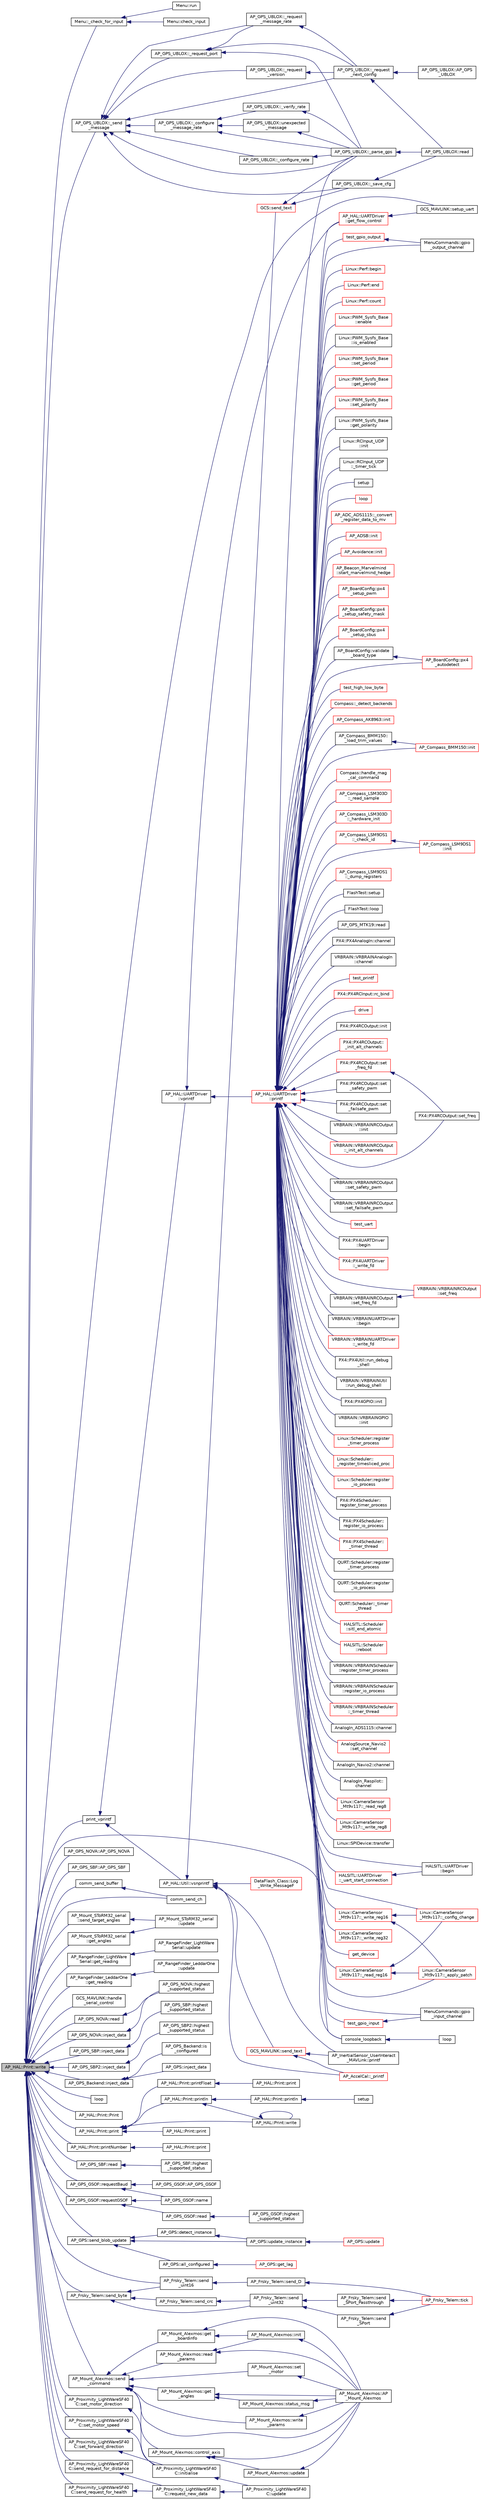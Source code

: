 digraph "AP_HAL::Print::write"
{
 // INTERACTIVE_SVG=YES
  edge [fontname="Helvetica",fontsize="10",labelfontname="Helvetica",labelfontsize="10"];
  node [fontname="Helvetica",fontsize="10",shape=record];
  rankdir="LR";
  Node1 [label="AP_HAL::Print::write",height=0.2,width=0.4,color="black", fillcolor="grey75", style="filled", fontcolor="black"];
  Node1 -> Node2 [dir="back",color="midnightblue",fontsize="10",style="solid",fontname="Helvetica"];
  Node2 [label="Menu::_check_for_input",height=0.2,width=0.4,color="black", fillcolor="white", style="filled",URL="$classMenu.html#a3d751cb74f8f3d7a3e18218bc0c5ca0a"];
  Node2 -> Node3 [dir="back",color="midnightblue",fontsize="10",style="solid",fontname="Helvetica"];
  Node3 [label="Menu::check_input",height=0.2,width=0.4,color="black", fillcolor="white", style="filled",URL="$classMenu.html#a5ee8a65cae6ca12d570d5f665e2c665c"];
  Node2 -> Node4 [dir="back",color="midnightblue",fontsize="10",style="solid",fontname="Helvetica"];
  Node4 [label="Menu::run",height=0.2,width=0.4,color="black", fillcolor="white", style="filled",URL="$classMenu.html#a8424e0886499d6901c1d2406c568709c",tooltip="menu runner "];
  Node1 -> Node5 [dir="back",color="midnightblue",fontsize="10",style="solid",fontname="Helvetica"];
  Node5 [label="AP_GPS_UBLOX::_send\l_message",height=0.2,width=0.4,color="black", fillcolor="white", style="filled",URL="$classAP__GPS__UBLOX.html#a70796ce79531f8601c16cf9a1b6b442b"];
  Node5 -> Node6 [dir="back",color="midnightblue",fontsize="10",style="solid",fontname="Helvetica"];
  Node6 [label="AP_GPS_UBLOX::_configure\l_message_rate",height=0.2,width=0.4,color="black", fillcolor="white", style="filled",URL="$classAP__GPS__UBLOX.html#a8e41510690d6244e39bba36def050204"];
  Node6 -> Node7 [dir="back",color="midnightblue",fontsize="10",style="solid",fontname="Helvetica"];
  Node7 [label="AP_GPS_UBLOX::_parse_gps",height=0.2,width=0.4,color="black", fillcolor="white", style="filled",URL="$classAP__GPS__UBLOX.html#a16ae8ab4b0babfbc2245beb0a438ec33"];
  Node7 -> Node8 [dir="back",color="midnightblue",fontsize="10",style="solid",fontname="Helvetica"];
  Node8 [label="AP_GPS_UBLOX::read",height=0.2,width=0.4,color="black", fillcolor="white", style="filled",URL="$classAP__GPS__UBLOX.html#a09825f5ca37ee9bdb5e0939a4073a84e"];
  Node6 -> Node9 [dir="back",color="midnightblue",fontsize="10",style="solid",fontname="Helvetica"];
  Node9 [label="AP_GPS_UBLOX::_verify_rate",height=0.2,width=0.4,color="black", fillcolor="white", style="filled",URL="$classAP__GPS__UBLOX.html#a061392aae2946bc69bc7ba814ca55efb"];
  Node9 -> Node7 [dir="back",color="midnightblue",fontsize="10",style="solid",fontname="Helvetica"];
  Node6 -> Node10 [dir="back",color="midnightblue",fontsize="10",style="solid",fontname="Helvetica"];
  Node10 [label="AP_GPS_UBLOX::unexpected\l_message",height=0.2,width=0.4,color="black", fillcolor="white", style="filled",URL="$classAP__GPS__UBLOX.html#a3b8dd4fbac9d7136cbd335c0b51d3257"];
  Node10 -> Node7 [dir="back",color="midnightblue",fontsize="10",style="solid",fontname="Helvetica"];
  Node5 -> Node11 [dir="back",color="midnightblue",fontsize="10",style="solid",fontname="Helvetica"];
  Node11 [label="AP_GPS_UBLOX::_configure_rate",height=0.2,width=0.4,color="black", fillcolor="white", style="filled",URL="$classAP__GPS__UBLOX.html#a0fdbefebc115c41409b552b53b583324"];
  Node11 -> Node7 [dir="back",color="midnightblue",fontsize="10",style="solid",fontname="Helvetica"];
  Node5 -> Node7 [dir="back",color="midnightblue",fontsize="10",style="solid",fontname="Helvetica"];
  Node5 -> Node12 [dir="back",color="midnightblue",fontsize="10",style="solid",fontname="Helvetica"];
  Node12 [label="AP_GPS_UBLOX::_request\l_message_rate",height=0.2,width=0.4,color="black", fillcolor="white", style="filled",URL="$classAP__GPS__UBLOX.html#a225cfc86bda85491de00a09c034e77e5"];
  Node12 -> Node13 [dir="back",color="midnightblue",fontsize="10",style="solid",fontname="Helvetica"];
  Node13 [label="AP_GPS_UBLOX::_request\l_next_config",height=0.2,width=0.4,color="black", fillcolor="white", style="filled",URL="$classAP__GPS__UBLOX.html#af664a91503c354001a990f310dfbc634"];
  Node13 -> Node14 [dir="back",color="midnightblue",fontsize="10",style="solid",fontname="Helvetica"];
  Node14 [label="AP_GPS_UBLOX::AP_GPS\l_UBLOX",height=0.2,width=0.4,color="black", fillcolor="white", style="filled",URL="$classAP__GPS__UBLOX.html#a0544590f35bd965c5ac93f8d98a340df"];
  Node13 -> Node8 [dir="back",color="midnightblue",fontsize="10",style="solid",fontname="Helvetica"];
  Node5 -> Node13 [dir="back",color="midnightblue",fontsize="10",style="solid",fontname="Helvetica"];
  Node5 -> Node15 [dir="back",color="midnightblue",fontsize="10",style="solid",fontname="Helvetica"];
  Node15 [label="AP_GPS_UBLOX::_request_port",height=0.2,width=0.4,color="black", fillcolor="white", style="filled",URL="$classAP__GPS__UBLOX.html#acb03687d74891749c3f63246ae324cf5"];
  Node15 -> Node7 [dir="back",color="midnightblue",fontsize="10",style="solid",fontname="Helvetica"];
  Node15 -> Node12 [dir="back",color="midnightblue",fontsize="10",style="solid",fontname="Helvetica"];
  Node15 -> Node13 [dir="back",color="midnightblue",fontsize="10",style="solid",fontname="Helvetica"];
  Node5 -> Node16 [dir="back",color="midnightblue",fontsize="10",style="solid",fontname="Helvetica"];
  Node16 [label="AP_GPS_UBLOX::_request\l_version",height=0.2,width=0.4,color="black", fillcolor="white", style="filled",URL="$classAP__GPS__UBLOX.html#ae1da492ab0f9b2b2871799848f2120f8"];
  Node16 -> Node13 [dir="back",color="midnightblue",fontsize="10",style="solid",fontname="Helvetica"];
  Node5 -> Node17 [dir="back",color="midnightblue",fontsize="10",style="solid",fontname="Helvetica"];
  Node17 [label="AP_GPS_UBLOX::_save_cfg",height=0.2,width=0.4,color="black", fillcolor="white", style="filled",URL="$classAP__GPS__UBLOX.html#a735f714c51ff36ab8e5fa4cf266627ab"];
  Node17 -> Node8 [dir="back",color="midnightblue",fontsize="10",style="solid",fontname="Helvetica"];
  Node1 -> Node18 [dir="back",color="midnightblue",fontsize="10",style="solid",fontname="Helvetica"];
  Node18 [label="AP_GPS_NOVA::AP_GPS_NOVA",height=0.2,width=0.4,color="black", fillcolor="white", style="filled",URL="$classAP__GPS__NOVA.html#af2bc962d50b76d392926824fb7705640"];
  Node1 -> Node19 [dir="back",color="midnightblue",fontsize="10",style="solid",fontname="Helvetica"];
  Node19 [label="AP_GPS_SBF::AP_GPS_SBF",height=0.2,width=0.4,color="black", fillcolor="white", style="filled",URL="$classAP__GPS__SBF.html#a817e9a4d8b6786329d950d9951425975"];
  Node1 -> Node20 [dir="back",color="midnightblue",fontsize="10",style="solid",fontname="Helvetica"];
  Node20 [label="comm_send_buffer",height=0.2,width=0.4,color="black", fillcolor="white", style="filled",URL="$GCS__MAVLink_8h.html#a0d47977e011c7c40f906819990b1584d"];
  Node20 -> Node21 [dir="back",color="midnightblue",fontsize="10",style="solid",fontname="Helvetica"];
  Node21 [label="comm_send_ch",height=0.2,width=0.4,color="black", fillcolor="white", style="filled",URL="$GCS__MAVLink_8h.html#ab753873a1ee10adedd0ce246311468f8"];
  Node1 -> Node21 [dir="back",color="midnightblue",fontsize="10",style="solid",fontname="Helvetica"];
  Node1 -> Node22 [dir="back",color="midnightblue",fontsize="10",style="solid",fontname="Helvetica"];
  Node22 [label="console_loopback",height=0.2,width=0.4,color="black", fillcolor="white", style="filled",URL="$Console_8cpp.html#af448a11a75341cbf41bde0f0e10d459a"];
  Node22 -> Node23 [dir="back",color="midnightblue",fontsize="10",style="solid",fontname="Helvetica"];
  Node23 [label="loop",height=0.2,width=0.4,color="black", fillcolor="white", style="filled",URL="$Console_8cpp.html#a0b33edabd7f1c4e4a0bf32c67269be2f"];
  Node1 -> Node24 [dir="back",color="midnightblue",fontsize="10",style="solid",fontname="Helvetica"];
  Node24 [label="AP_Mount_SToRM32_serial\l::get_angles",height=0.2,width=0.4,color="black", fillcolor="white", style="filled",URL="$classAP__Mount__SToRM32__serial.html#a005eeca12d24e45d5448adee09a1049d"];
  Node24 -> Node25 [dir="back",color="midnightblue",fontsize="10",style="solid",fontname="Helvetica"];
  Node25 [label="AP_Mount_SToRM32_serial\l::update",height=0.2,width=0.4,color="black", fillcolor="white", style="filled",URL="$classAP__Mount__SToRM32__serial.html#a0e8996b1bfa413cf9fbaef55e5bb0fb4"];
  Node1 -> Node26 [dir="back",color="midnightblue",fontsize="10",style="solid",fontname="Helvetica"];
  Node26 [label="AP_RangeFinder_LightWare\lSerial::get_reading",height=0.2,width=0.4,color="black", fillcolor="white", style="filled",URL="$classAP__RangeFinder__LightWareSerial.html#aaa10e6030ba1bbd8b8ab349a3d78eb1b"];
  Node26 -> Node27 [dir="back",color="midnightblue",fontsize="10",style="solid",fontname="Helvetica"];
  Node27 [label="AP_RangeFinder_LightWare\lSerial::update",height=0.2,width=0.4,color="black", fillcolor="white", style="filled",URL="$classAP__RangeFinder__LightWareSerial.html#af41994f15178d579a75658acb1de5dca"];
  Node1 -> Node28 [dir="back",color="midnightblue",fontsize="10",style="solid",fontname="Helvetica"];
  Node28 [label="AP_RangeFinder_LeddarOne\l::get_reading",height=0.2,width=0.4,color="black", fillcolor="white", style="filled",URL="$classAP__RangeFinder__LeddarOne.html#a22877f3c009baa2f91387c318fea23c5"];
  Node28 -> Node29 [dir="back",color="midnightblue",fontsize="10",style="solid",fontname="Helvetica"];
  Node29 [label="AP_RangeFinder_LeddarOne\l::update",height=0.2,width=0.4,color="black", fillcolor="white", style="filled",URL="$classAP__RangeFinder__LeddarOne.html#aecd5d8b1de8071b550265a52fa202be4"];
  Node1 -> Node30 [dir="back",color="midnightblue",fontsize="10",style="solid",fontname="Helvetica"];
  Node30 [label="GCS_MAVLINK::handle\l_serial_control",height=0.2,width=0.4,color="black", fillcolor="white", style="filled",URL="$structGCS__MAVLINK.html#adecc982b9dd27229f29b0756733ed137"];
  Node1 -> Node31 [dir="back",color="midnightblue",fontsize="10",style="solid",fontname="Helvetica"];
  Node31 [label="AP_GPS_NOVA::inject_data",height=0.2,width=0.4,color="black", fillcolor="white", style="filled",URL="$classAP__GPS__NOVA.html#aea03e204bf082a134e14a83b982b8f28"];
  Node31 -> Node32 [dir="back",color="midnightblue",fontsize="10",style="solid",fontname="Helvetica"];
  Node32 [label="AP_GPS_NOVA::highest\l_supported_status",height=0.2,width=0.4,color="black", fillcolor="white", style="filled",URL="$classAP__GPS__NOVA.html#ab68ed4a21ed02075c52f500f702bf7e6"];
  Node1 -> Node33 [dir="back",color="midnightblue",fontsize="10",style="solid",fontname="Helvetica"];
  Node33 [label="AP_GPS_SBP::inject_data",height=0.2,width=0.4,color="black", fillcolor="white", style="filled",URL="$classAP__GPS__SBP.html#a6658172928d44e372b33b6f66af042b1"];
  Node33 -> Node34 [dir="back",color="midnightblue",fontsize="10",style="solid",fontname="Helvetica"];
  Node34 [label="AP_GPS_SBP::highest\l_supported_status",height=0.2,width=0.4,color="black", fillcolor="white", style="filled",URL="$classAP__GPS__SBP.html#ad2aa36fb56f231229ca47df94c7c926f"];
  Node1 -> Node35 [dir="back",color="midnightblue",fontsize="10",style="solid",fontname="Helvetica"];
  Node35 [label="AP_GPS_SBP2::inject_data",height=0.2,width=0.4,color="black", fillcolor="white", style="filled",URL="$classAP__GPS__SBP2.html#a0aaeed6ec2a8c82124d72e2056de5808"];
  Node35 -> Node36 [dir="back",color="midnightblue",fontsize="10",style="solid",fontname="Helvetica"];
  Node36 [label="AP_GPS_SBP2::highest\l_supported_status",height=0.2,width=0.4,color="black", fillcolor="white", style="filled",URL="$classAP__GPS__SBP2.html#a471fd2a813238296dcbb8a5e3d031514"];
  Node1 -> Node37 [dir="back",color="midnightblue",fontsize="10",style="solid",fontname="Helvetica"];
  Node37 [label="AP_GPS_Backend::inject_data",height=0.2,width=0.4,color="black", fillcolor="white", style="filled",URL="$classAP__GPS__Backend.html#a1d0f842ede7aff19b688f948d8d9231b"];
  Node37 -> Node38 [dir="back",color="midnightblue",fontsize="10",style="solid",fontname="Helvetica"];
  Node38 [label="AP_GPS::inject_data",height=0.2,width=0.4,color="black", fillcolor="white", style="filled",URL="$classAP__GPS.html#ae827da9251839fd6c1ccdebdd7a1199e"];
  Node37 -> Node39 [dir="back",color="midnightblue",fontsize="10",style="solid",fontname="Helvetica"];
  Node39 [label="AP_GPS_Backend::is\l_configured",height=0.2,width=0.4,color="black", fillcolor="white", style="filled",URL="$classAP__GPS__Backend.html#a8874d0aa6efc83a666186b4ce91d09e3"];
  Node1 -> Node40 [dir="back",color="midnightblue",fontsize="10",style="solid",fontname="Helvetica"];
  Node40 [label="loop",height=0.2,width=0.4,color="black", fillcolor="white", style="filled",URL="$GPS__UBLOX__passthrough_8cpp.html#afe461d27b9c48d5921c00d521181f12f"];
  Node1 -> Node41 [dir="back",color="midnightblue",fontsize="10",style="solid",fontname="Helvetica"];
  Node41 [label="AP_HAL::Print::Print",height=0.2,width=0.4,color="black", fillcolor="white", style="filled",URL="$classAP__HAL_1_1Print.html#a82411caa07fb89fd1e9072bc2e6159ff"];
  Node1 -> Node42 [dir="back",color="midnightblue",fontsize="10",style="solid",fontname="Helvetica"];
  Node42 [label="AP_HAL::Print::print",height=0.2,width=0.4,color="black", fillcolor="white", style="filled",URL="$classAP__HAL_1_1Print.html#acfe80773011eb17dfb52c2fba517a093"];
  Node42 -> Node43 [dir="back",color="midnightblue",fontsize="10",style="solid",fontname="Helvetica"];
  Node43 [label="AP_HAL::Print::print",height=0.2,width=0.4,color="black", fillcolor="white", style="filled",URL="$classAP__HAL_1_1Print.html#a5f9a46d0cc4d692bb0519641d632221a"];
  Node42 -> Node44 [dir="back",color="midnightblue",fontsize="10",style="solid",fontname="Helvetica"];
  Node44 [label="AP_HAL::Print::printFloat",height=0.2,width=0.4,color="black", fillcolor="white", style="filled",URL="$classAP__HAL_1_1Print.html#af547d3e98cf84fc6c877a977d39f297a"];
  Node44 -> Node45 [dir="back",color="midnightblue",fontsize="10",style="solid",fontname="Helvetica"];
  Node45 [label="AP_HAL::Print::print",height=0.2,width=0.4,color="black", fillcolor="white", style="filled",URL="$classAP__HAL_1_1Print.html#a0b8af81c6416ef2ace3aa9c67f1df3ee"];
  Node42 -> Node46 [dir="back",color="midnightblue",fontsize="10",style="solid",fontname="Helvetica"];
  Node46 [label="AP_HAL::Print::println",height=0.2,width=0.4,color="black", fillcolor="white", style="filled",URL="$classAP__HAL_1_1Print.html#a169b128f9e22f0c15883768f580541a2"];
  Node46 -> Node47 [dir="back",color="midnightblue",fontsize="10",style="solid",fontname="Helvetica"];
  Node47 [label="AP_HAL::Print::println",height=0.2,width=0.4,color="black", fillcolor="white", style="filled",URL="$classAP__HAL_1_1Print.html#ad337ce3f7977411b7d34d47a51e5737e"];
  Node47 -> Node48 [dir="back",color="midnightblue",fontsize="10",style="solid",fontname="Helvetica"];
  Node48 [label="setup",height=0.2,width=0.4,color="black", fillcolor="white", style="filled",URL="$BusTest_8cpp.html#a7dfd9b79bc5a37d7df40207afbc5431f"];
  Node46 -> Node49 [dir="back",color="midnightblue",fontsize="10",style="solid",fontname="Helvetica"];
  Node49 [label="AP_HAL::Print::write",height=0.2,width=0.4,color="black", fillcolor="white", style="filled",URL="$classAP__HAL_1_1Print.html#ad4ba224bc51337bccf56fe2af38a56cf"];
  Node49 -> Node49 [dir="back",color="midnightblue",fontsize="10",style="solid",fontname="Helvetica"];
  Node42 -> Node49 [dir="back",color="midnightblue",fontsize="10",style="solid",fontname="Helvetica"];
  Node1 -> Node50 [dir="back",color="midnightblue",fontsize="10",style="solid",fontname="Helvetica"];
  Node50 [label="print_vprintf",height=0.2,width=0.4,color="black", fillcolor="white", style="filled",URL="$print__vprintf_8h.html#a1534eaeab54696df96975b56d9f49212"];
  Node50 -> Node51 [dir="back",color="midnightblue",fontsize="10",style="solid",fontname="Helvetica"];
  Node51 [label="AP_HAL::UARTDriver\l::vprintf",height=0.2,width=0.4,color="black", fillcolor="white", style="filled",URL="$classAP__HAL_1_1UARTDriver.html#aa8abfb6d6641299472c29ac1edde559f"];
  Node51 -> Node52 [dir="back",color="midnightblue",fontsize="10",style="solid",fontname="Helvetica"];
  Node52 [label="AP_HAL::UARTDriver\l::printf",height=0.2,width=0.4,color="red", fillcolor="white", style="filled",URL="$classAP__HAL_1_1UARTDriver.html#a6ceedc792594e59fc7d80b39a435f027"];
  Node52 -> Node53 [dir="back",color="midnightblue",fontsize="10",style="solid",fontname="Helvetica"];
  Node53 [label="setup",height=0.2,width=0.4,color="black", fillcolor="white", style="filled",URL="$AC__PID__test_8cpp.html#a4fc01d736fe50cf5b977f755b675f11d"];
  Node52 -> Node54 [dir="back",color="midnightblue",fontsize="10",style="solid",fontname="Helvetica"];
  Node54 [label="loop",height=0.2,width=0.4,color="red", fillcolor="white", style="filled",URL="$AC__PID__test_8cpp.html#afe461d27b9c48d5921c00d521181f12f"];
  Node52 -> Node55 [dir="back",color="midnightblue",fontsize="10",style="solid",fontname="Helvetica"];
  Node55 [label="AP_ADC_ADS1115::_convert\l_register_data_to_mv",height=0.2,width=0.4,color="red", fillcolor="white", style="filled",URL="$classAP__ADC__ADS1115.html#a757685a53a3a10f06dc024dec147306a"];
  Node52 -> Node56 [dir="back",color="midnightblue",fontsize="10",style="solid",fontname="Helvetica"];
  Node56 [label="AP_ADSB::init",height=0.2,width=0.4,color="red", fillcolor="white", style="filled",URL="$classAP__ADSB.html#afcd0982d6c1f245d47e5ffeee6ecb6fb"];
  Node52 -> Node57 [dir="back",color="midnightblue",fontsize="10",style="solid",fontname="Helvetica"];
  Node57 [label="AP_Avoidance::init",height=0.2,width=0.4,color="red", fillcolor="white", style="filled",URL="$classAP__Avoidance.html#a1c7a0fec292be40fe3fede26a86380f8"];
  Node52 -> Node58 [dir="back",color="midnightblue",fontsize="10",style="solid",fontname="Helvetica"];
  Node58 [label="AP_Beacon_Marvelmind\l::start_marvelmind_hedge",height=0.2,width=0.4,color="red", fillcolor="white", style="filled",URL="$classAP__Beacon__Marvelmind.html#ae4a85e2bf1a54d47e933fe5324818c55"];
  Node52 -> Node59 [dir="back",color="midnightblue",fontsize="10",style="solid",fontname="Helvetica"];
  Node59 [label="AP_BoardConfig::px4\l_setup_pwm",height=0.2,width=0.4,color="red", fillcolor="white", style="filled",URL="$classAP__BoardConfig.html#a4f5368bdfce64997e606baf4503f08bc"];
  Node52 -> Node60 [dir="back",color="midnightblue",fontsize="10",style="solid",fontname="Helvetica"];
  Node60 [label="AP_BoardConfig::px4\l_setup_safety_mask",height=0.2,width=0.4,color="red", fillcolor="white", style="filled",URL="$classAP__BoardConfig.html#aa60d5edf51bf665dc73df0e77484e638"];
  Node52 -> Node61 [dir="back",color="midnightblue",fontsize="10",style="solid",fontname="Helvetica"];
  Node61 [label="AP_BoardConfig::px4\l_setup_sbus",height=0.2,width=0.4,color="red", fillcolor="white", style="filled",URL="$classAP__BoardConfig.html#aa07dcdc737c7b35b7728a287abbd8e7b"];
  Node52 -> Node62 [dir="back",color="midnightblue",fontsize="10",style="solid",fontname="Helvetica"];
  Node62 [label="AP_BoardConfig::validate\l_board_type",height=0.2,width=0.4,color="black", fillcolor="white", style="filled",URL="$classAP__BoardConfig.html#a4627edfc76be9285ca507f8a58c60b72"];
  Node62 -> Node63 [dir="back",color="midnightblue",fontsize="10",style="solid",fontname="Helvetica"];
  Node63 [label="AP_BoardConfig::px4\l_autodetect",height=0.2,width=0.4,color="red", fillcolor="white", style="filled",URL="$classAP__BoardConfig.html#a7c4ef7fb1a262ecf7ae398c064a8bd2b"];
  Node52 -> Node63 [dir="back",color="midnightblue",fontsize="10",style="solid",fontname="Helvetica"];
  Node52 -> Node64 [dir="back",color="midnightblue",fontsize="10",style="solid",fontname="Helvetica"];
  Node64 [label="test_high_low_byte",height=0.2,width=0.4,color="red", fillcolor="white", style="filled",URL="$examples_2AP__Common_2AP__Common_8cpp.html#ae18cf4b38593cd1912d6eefb508f51d5"];
  Node52 -> Node65 [dir="back",color="midnightblue",fontsize="10",style="solid",fontname="Helvetica"];
  Node65 [label="Compass::_detect_backends",height=0.2,width=0.4,color="red", fillcolor="white", style="filled",URL="$classCompass.html#a1c48170d8c8966b22fb150b1634443ec"];
  Node52 -> Node66 [dir="back",color="midnightblue",fontsize="10",style="solid",fontname="Helvetica"];
  Node66 [label="AP_Compass_AK8963::init",height=0.2,width=0.4,color="red", fillcolor="white", style="filled",URL="$classAP__Compass__AK8963.html#a3c4eeb6c32512c231c858d246d5fc560"];
  Node52 -> Node67 [dir="back",color="midnightblue",fontsize="10",style="solid",fontname="Helvetica"];
  Node67 [label="AP_Compass_BMM150::\l_load_trim_values",height=0.2,width=0.4,color="black", fillcolor="white", style="filled",URL="$classAP__Compass__BMM150.html#a4bb79c52946190d7e4c00e3f45106395"];
  Node67 -> Node68 [dir="back",color="midnightblue",fontsize="10",style="solid",fontname="Helvetica"];
  Node68 [label="AP_Compass_BMM150::init",height=0.2,width=0.4,color="red", fillcolor="white", style="filled",URL="$classAP__Compass__BMM150.html#abbf9a3c627c7226835bc4ec7a346f221"];
  Node52 -> Node68 [dir="back",color="midnightblue",fontsize="10",style="solid",fontname="Helvetica"];
  Node52 -> Node69 [dir="back",color="midnightblue",fontsize="10",style="solid",fontname="Helvetica"];
  Node69 [label="Compass::handle_mag\l_cal_command",height=0.2,width=0.4,color="red", fillcolor="white", style="filled",URL="$classCompass.html#ab4993a08b27d38ebb96276dc40c5f5fb"];
  Node52 -> Node70 [dir="back",color="midnightblue",fontsize="10",style="solid",fontname="Helvetica"];
  Node70 [label="AP_Compass_LSM303D\l::_read_sample",height=0.2,width=0.4,color="red", fillcolor="white", style="filled",URL="$classAP__Compass__LSM303D.html#a1720c26ac33ca84858451927adb75350"];
  Node52 -> Node71 [dir="back",color="midnightblue",fontsize="10",style="solid",fontname="Helvetica"];
  Node71 [label="AP_Compass_LSM303D\l::_hardware_init",height=0.2,width=0.4,color="red", fillcolor="white", style="filled",URL="$classAP__Compass__LSM303D.html#ae6ae752e293784469ac821115832be7a"];
  Node52 -> Node72 [dir="back",color="midnightblue",fontsize="10",style="solid",fontname="Helvetica"];
  Node72 [label="AP_Compass_LSM9DS1\l::init",height=0.2,width=0.4,color="red", fillcolor="white", style="filled",URL="$classAP__Compass__LSM9DS1.html#a01945f7b84f830cc1f750eea31073978"];
  Node52 -> Node73 [dir="back",color="midnightblue",fontsize="10",style="solid",fontname="Helvetica"];
  Node73 [label="AP_Compass_LSM9DS1\l::_dump_registers",height=0.2,width=0.4,color="red", fillcolor="white", style="filled",URL="$classAP__Compass__LSM9DS1.html#a5edf1c69a0d57605162e123cb1eac0db"];
  Node52 -> Node74 [dir="back",color="midnightblue",fontsize="10",style="solid",fontname="Helvetica"];
  Node74 [label="AP_Compass_LSM9DS1\l::_check_id",height=0.2,width=0.4,color="red", fillcolor="white", style="filled",URL="$classAP__Compass__LSM9DS1.html#a05c5430f40819e5f01b2d7fe94c4509f"];
  Node74 -> Node72 [dir="back",color="midnightblue",fontsize="10",style="solid",fontname="Helvetica"];
  Node52 -> Node75 [dir="back",color="midnightblue",fontsize="10",style="solid",fontname="Helvetica"];
  Node75 [label="FlashTest::setup",height=0.2,width=0.4,color="black", fillcolor="white", style="filled",URL="$classFlashTest.html#a6c57c81a070382bd61c6ecd10ce5f1ee"];
  Node52 -> Node76 [dir="back",color="midnightblue",fontsize="10",style="solid",fontname="Helvetica"];
  Node76 [label="FlashTest::loop",height=0.2,width=0.4,color="black", fillcolor="white", style="filled",URL="$classFlashTest.html#ac98710c16a6fa31979f4ae482cb3424b"];
  Node52 -> Node77 [dir="back",color="midnightblue",fontsize="10",style="solid",fontname="Helvetica"];
  Node77 [label="AP_GPS_MTK19::read",height=0.2,width=0.4,color="black", fillcolor="white", style="filled",URL="$classAP__GPS__MTK19.html#a92f18f6ce5cbb0b091bbb4bbb6275350"];
  Node52 -> Node7 [dir="back",color="midnightblue",fontsize="10",style="solid",fontname="Helvetica"];
  Node52 -> Node78 [dir="back",color="midnightblue",fontsize="10",style="solid",fontname="Helvetica"];
  Node78 [label="PX4::PX4AnalogIn::channel",height=0.2,width=0.4,color="black", fillcolor="white", style="filled",URL="$classPX4_1_1PX4AnalogIn.html#a87a9e771b13a82110eed8324ff5a943b"];
  Node52 -> Node79 [dir="back",color="midnightblue",fontsize="10",style="solid",fontname="Helvetica"];
  Node79 [label="VRBRAIN::VRBRAINAnalogIn\l::channel",height=0.2,width=0.4,color="black", fillcolor="white", style="filled",URL="$classVRBRAIN_1_1VRBRAINAnalogIn.html#a1e0366bff05cbc5c1e4abae5b9d849c0"];
  Node52 -> Node80 [dir="back",color="midnightblue",fontsize="10",style="solid",fontname="Helvetica"];
  Node80 [label="test_printf",height=0.2,width=0.4,color="red", fillcolor="white", style="filled",URL="$Printf_8cpp.html#a9960aa1a2c609afd87baf4ba2eab0fc8"];
  Node52 -> Node81 [dir="back",color="midnightblue",fontsize="10",style="solid",fontname="Helvetica"];
  Node81 [label="PX4::PX4RCInput::rc_bind",height=0.2,width=0.4,color="red", fillcolor="white", style="filled",URL="$classPX4_1_1PX4RCInput.html#a09ac3b273cb8dd5700562a63ec0db2d5"];
  Node52 -> Node82 [dir="back",color="midnightblue",fontsize="10",style="solid",fontname="Helvetica"];
  Node82 [label="drive",height=0.2,width=0.4,color="red", fillcolor="white", style="filled",URL="$examples_2RCOutput2_2RCOutput_8cpp.html#a8e79a9cf7365493ca210e2da151a8839"];
  Node52 -> Node83 [dir="back",color="midnightblue",fontsize="10",style="solid",fontname="Helvetica"];
  Node83 [label="PX4::PX4RCOutput::init",height=0.2,width=0.4,color="black", fillcolor="white", style="filled",URL="$classPX4_1_1PX4RCOutput.html#a10846c8c822bf27ecd78dea380646790"];
  Node52 -> Node84 [dir="back",color="midnightblue",fontsize="10",style="solid",fontname="Helvetica"];
  Node84 [label="PX4::PX4RCOutput::\l_init_alt_channels",height=0.2,width=0.4,color="red", fillcolor="white", style="filled",URL="$classPX4_1_1PX4RCOutput.html#a4a373238aa6bc295058b89add86866e8"];
  Node52 -> Node85 [dir="back",color="midnightblue",fontsize="10",style="solid",fontname="Helvetica"];
  Node85 [label="PX4::PX4RCOutput::set\l_freq_fd",height=0.2,width=0.4,color="red", fillcolor="white", style="filled",URL="$classPX4_1_1PX4RCOutput.html#a1f3b5943093746214d699be6803eb1a5"];
  Node85 -> Node86 [dir="back",color="midnightblue",fontsize="10",style="solid",fontname="Helvetica"];
  Node86 [label="PX4::PX4RCOutput::set_freq",height=0.2,width=0.4,color="black", fillcolor="white", style="filled",URL="$classPX4_1_1PX4RCOutput.html#aaf88197a25139497e6de6396f10088b7"];
  Node52 -> Node86 [dir="back",color="midnightblue",fontsize="10",style="solid",fontname="Helvetica"];
  Node52 -> Node87 [dir="back",color="midnightblue",fontsize="10",style="solid",fontname="Helvetica"];
  Node87 [label="PX4::PX4RCOutput::set\l_safety_pwm",height=0.2,width=0.4,color="black", fillcolor="white", style="filled",URL="$classPX4_1_1PX4RCOutput.html#a75b95a97c35de3882f2bb5063b2fdaa7"];
  Node52 -> Node88 [dir="back",color="midnightblue",fontsize="10",style="solid",fontname="Helvetica"];
  Node88 [label="PX4::PX4RCOutput::set\l_failsafe_pwm",height=0.2,width=0.4,color="black", fillcolor="white", style="filled",URL="$classPX4_1_1PX4RCOutput.html#a9c94aa0a0f96fb040933a2fb679763ca"];
  Node52 -> Node89 [dir="back",color="midnightblue",fontsize="10",style="solid",fontname="Helvetica"];
  Node89 [label="VRBRAIN::VRBRAINRCOutput\l::init",height=0.2,width=0.4,color="black", fillcolor="white", style="filled",URL="$classVRBRAIN_1_1VRBRAINRCOutput.html#a9a32a614b9da2bddfe46299d856fe962"];
  Node52 -> Node90 [dir="back",color="midnightblue",fontsize="10",style="solid",fontname="Helvetica"];
  Node90 [label="VRBRAIN::VRBRAINRCOutput\l::_init_alt_channels",height=0.2,width=0.4,color="red", fillcolor="white", style="filled",URL="$classVRBRAIN_1_1VRBRAINRCOutput.html#a39c6a63aae18ae0fd3674114cd3e337a"];
  Node52 -> Node91 [dir="back",color="midnightblue",fontsize="10",style="solid",fontname="Helvetica"];
  Node91 [label="VRBRAIN::VRBRAINRCOutput\l::set_freq_fd",height=0.2,width=0.4,color="black", fillcolor="white", style="filled",URL="$classVRBRAIN_1_1VRBRAINRCOutput.html#a2b948dd58c6a2fffd26b4920f94e7b59"];
  Node91 -> Node92 [dir="back",color="midnightblue",fontsize="10",style="solid",fontname="Helvetica"];
  Node92 [label="VRBRAIN::VRBRAINRCOutput\l::set_freq",height=0.2,width=0.4,color="red", fillcolor="white", style="filled",URL="$classVRBRAIN_1_1VRBRAINRCOutput.html#a4e4ee891da10334996728d859d8caff4"];
  Node52 -> Node92 [dir="back",color="midnightblue",fontsize="10",style="solid",fontname="Helvetica"];
  Node52 -> Node93 [dir="back",color="midnightblue",fontsize="10",style="solid",fontname="Helvetica"];
  Node93 [label="VRBRAIN::VRBRAINRCOutput\l::set_safety_pwm",height=0.2,width=0.4,color="black", fillcolor="white", style="filled",URL="$classVRBRAIN_1_1VRBRAINRCOutput.html#a103cf9f9ca9b1eb7e4364fdb415c30fb"];
  Node52 -> Node94 [dir="back",color="midnightblue",fontsize="10",style="solid",fontname="Helvetica"];
  Node94 [label="VRBRAIN::VRBRAINRCOutput\l::set_failsafe_pwm",height=0.2,width=0.4,color="black", fillcolor="white", style="filled",URL="$classVRBRAIN_1_1VRBRAINRCOutput.html#a6cca3cf66ddba81f4a8027d12429f2f3"];
  Node52 -> Node95 [dir="back",color="midnightblue",fontsize="10",style="solid",fontname="Helvetica"];
  Node95 [label="test_uart",height=0.2,width=0.4,color="red", fillcolor="white", style="filled",URL="$UART__test_8cpp.html#a6f0578f3c915d3e60e8e9e168789950e"];
  Node52 -> Node96 [dir="back",color="midnightblue",fontsize="10",style="solid",fontname="Helvetica"];
  Node96 [label="PX4::PX4UARTDriver\l::begin",height=0.2,width=0.4,color="black", fillcolor="white", style="filled",URL="$classPX4_1_1PX4UARTDriver.html#a504e88a18d9449552c5ddfe94e14964f"];
  Node52 -> Node97 [dir="back",color="midnightblue",fontsize="10",style="solid",fontname="Helvetica"];
  Node97 [label="PX4::PX4UARTDriver\l::_write_fd",height=0.2,width=0.4,color="red", fillcolor="white", style="filled",URL="$classPX4_1_1PX4UARTDriver.html#a999818ba89f3849918b43fb38dd3e836"];
  Node52 -> Node98 [dir="back",color="midnightblue",fontsize="10",style="solid",fontname="Helvetica"];
  Node98 [label="HALSITL::UARTDriver\l::begin",height=0.2,width=0.4,color="black", fillcolor="white", style="filled",URL="$classHALSITL_1_1UARTDriver.html#a3c0680a281a3832fe9bae399ef9b8854"];
  Node52 -> Node99 [dir="back",color="midnightblue",fontsize="10",style="solid",fontname="Helvetica"];
  Node99 [label="HALSITL::UARTDriver\l::_uart_start_connection",height=0.2,width=0.4,color="red", fillcolor="white", style="filled",URL="$classHALSITL_1_1UARTDriver.html#a378857176ba475df8fe41c5f77dedc83"];
  Node99 -> Node98 [dir="back",color="midnightblue",fontsize="10",style="solid",fontname="Helvetica"];
  Node52 -> Node100 [dir="back",color="midnightblue",fontsize="10",style="solid",fontname="Helvetica"];
  Node100 [label="VRBRAIN::VRBRAINUARTDriver\l::begin",height=0.2,width=0.4,color="black", fillcolor="white", style="filled",URL="$classVRBRAIN_1_1VRBRAINUARTDriver.html#a8ca012e11aed6248b50d5e382c3e1084"];
  Node52 -> Node101 [dir="back",color="midnightblue",fontsize="10",style="solid",fontname="Helvetica"];
  Node101 [label="VRBRAIN::VRBRAINUARTDriver\l::_write_fd",height=0.2,width=0.4,color="red", fillcolor="white", style="filled",URL="$classVRBRAIN_1_1VRBRAINUARTDriver.html#afc978b3e0b18ae4a113fe1c04de5fe13"];
  Node52 -> Node102 [dir="back",color="midnightblue",fontsize="10",style="solid",fontname="Helvetica"];
  Node102 [label="AP_HAL::UARTDriver\l::get_flow_control",height=0.2,width=0.4,color="red", fillcolor="white", style="filled",URL="$classAP__HAL_1_1UARTDriver.html#acb3d1e747568bdfdd996f06974b53aeb"];
  Node102 -> Node103 [dir="back",color="midnightblue",fontsize="10",style="solid",fontname="Helvetica"];
  Node103 [label="GCS_MAVLINK::setup_uart",height=0.2,width=0.4,color="black", fillcolor="white", style="filled",URL="$structGCS__MAVLINK.html#a0680c93d81d7de3273931c5bccc890f5"];
  Node52 -> Node104 [dir="back",color="midnightblue",fontsize="10",style="solid",fontname="Helvetica"];
  Node104 [label="PX4::PX4Util::run_debug\l_shell",height=0.2,width=0.4,color="black", fillcolor="white", style="filled",URL="$classPX4_1_1PX4Util.html#a2a8d803cc36dfe0ae0f712771c803be0"];
  Node52 -> Node105 [dir="back",color="midnightblue",fontsize="10",style="solid",fontname="Helvetica"];
  Node105 [label="VRBRAIN::VRBRAINUtil\l::run_debug_shell",height=0.2,width=0.4,color="black", fillcolor="white", style="filled",URL="$classVRBRAIN_1_1VRBRAINUtil.html#addd008a84b78f105b085124d1a9ad237"];
  Node52 -> Node106 [dir="back",color="midnightblue",fontsize="10",style="solid",fontname="Helvetica"];
  Node106 [label="PX4::PX4GPIO::init",height=0.2,width=0.4,color="black", fillcolor="white", style="filled",URL="$classPX4_1_1PX4GPIO.html#ae668200c94f6607baabea90b105300a9"];
  Node52 -> Node107 [dir="back",color="midnightblue",fontsize="10",style="solid",fontname="Helvetica"];
  Node107 [label="VRBRAIN::VRBRAINGPIO\l::init",height=0.2,width=0.4,color="black", fillcolor="white", style="filled",URL="$classVRBRAIN_1_1VRBRAINGPIO.html#a323d6a3224955a673a7b3e6244cae64c"];
  Node52 -> Node108 [dir="back",color="midnightblue",fontsize="10",style="solid",fontname="Helvetica"];
  Node108 [label="Linux::Scheduler::register\l_timer_process",height=0.2,width=0.4,color="red", fillcolor="white", style="filled",URL="$classLinux_1_1Scheduler.html#a02a34a123dfebaf360f7010745e1e646"];
  Node52 -> Node109 [dir="back",color="midnightblue",fontsize="10",style="solid",fontname="Helvetica"];
  Node109 [label="Linux::Scheduler::\l_register_timesliced_proc",height=0.2,width=0.4,color="red", fillcolor="white", style="filled",URL="$classLinux_1_1Scheduler.html#a9c97a6df22fa439635c685c582a3b443"];
  Node52 -> Node110 [dir="back",color="midnightblue",fontsize="10",style="solid",fontname="Helvetica"];
  Node110 [label="Linux::Scheduler::register\l_io_process",height=0.2,width=0.4,color="red", fillcolor="white", style="filled",URL="$classLinux_1_1Scheduler.html#aa2be97cb8686d72cc322fb38f69a940c"];
  Node52 -> Node111 [dir="back",color="midnightblue",fontsize="10",style="solid",fontname="Helvetica"];
  Node111 [label="PX4::PX4Scheduler::\lregister_timer_process",height=0.2,width=0.4,color="black", fillcolor="white", style="filled",URL="$classPX4_1_1PX4Scheduler.html#acd4d04a658c5e616e4223b5cb7c8a9f5"];
  Node52 -> Node112 [dir="back",color="midnightblue",fontsize="10",style="solid",fontname="Helvetica"];
  Node112 [label="PX4::PX4Scheduler::\lregister_io_process",height=0.2,width=0.4,color="black", fillcolor="white", style="filled",URL="$classPX4_1_1PX4Scheduler.html#a84a602474ef76bac2d60be16d64facd0"];
  Node52 -> Node113 [dir="back",color="midnightblue",fontsize="10",style="solid",fontname="Helvetica"];
  Node113 [label="PX4::PX4Scheduler::\l_timer_thread",height=0.2,width=0.4,color="red", fillcolor="white", style="filled",URL="$classPX4_1_1PX4Scheduler.html#ac963ed3c125bf36ec4d55f4675821540"];
  Node52 -> Node114 [dir="back",color="midnightblue",fontsize="10",style="solid",fontname="Helvetica"];
  Node114 [label="QURT::Scheduler::register\l_timer_process",height=0.2,width=0.4,color="black", fillcolor="white", style="filled",URL="$classQURT_1_1Scheduler.html#a02a34a123dfebaf360f7010745e1e646"];
  Node52 -> Node115 [dir="back",color="midnightblue",fontsize="10",style="solid",fontname="Helvetica"];
  Node115 [label="QURT::Scheduler::register\l_io_process",height=0.2,width=0.4,color="black", fillcolor="white", style="filled",URL="$classQURT_1_1Scheduler.html#aa2be97cb8686d72cc322fb38f69a940c"];
  Node52 -> Node116 [dir="back",color="midnightblue",fontsize="10",style="solid",fontname="Helvetica"];
  Node116 [label="QURT::Scheduler::_timer\l_thread",height=0.2,width=0.4,color="red", fillcolor="white", style="filled",URL="$classQURT_1_1Scheduler.html#a1d66358f539e2d6a483e72465ee89db4"];
  Node52 -> Node117 [dir="back",color="midnightblue",fontsize="10",style="solid",fontname="Helvetica"];
  Node117 [label="HALSITL::Scheduler\l::sitl_end_atomic",height=0.2,width=0.4,color="red", fillcolor="white", style="filled",URL="$classHALSITL_1_1Scheduler.html#a4d60389e7c4ad48c837f90805124454d"];
  Node52 -> Node118 [dir="back",color="midnightblue",fontsize="10",style="solid",fontname="Helvetica"];
  Node118 [label="HALSITL::Scheduler\l::reboot",height=0.2,width=0.4,color="red", fillcolor="white", style="filled",URL="$classHALSITL_1_1Scheduler.html#ae72cfa66c849ffd882ef518c35c71e69"];
  Node52 -> Node119 [dir="back",color="midnightblue",fontsize="10",style="solid",fontname="Helvetica"];
  Node119 [label="VRBRAIN::VRBRAINScheduler\l::register_timer_process",height=0.2,width=0.4,color="black", fillcolor="white", style="filled",URL="$classVRBRAIN_1_1VRBRAINScheduler.html#a23eef36901529590a2fd9d48c5da6345"];
  Node52 -> Node120 [dir="back",color="midnightblue",fontsize="10",style="solid",fontname="Helvetica"];
  Node120 [label="VRBRAIN::VRBRAINScheduler\l::register_io_process",height=0.2,width=0.4,color="black", fillcolor="white", style="filled",URL="$classVRBRAIN_1_1VRBRAINScheduler.html#ae9a0f96abd69cc550211064b16b0d60c"];
  Node52 -> Node121 [dir="back",color="midnightblue",fontsize="10",style="solid",fontname="Helvetica"];
  Node121 [label="VRBRAIN::VRBRAINScheduler\l::_timer_thread",height=0.2,width=0.4,color="red", fillcolor="white", style="filled",URL="$classVRBRAIN_1_1VRBRAINScheduler.html#a9ee4d617834fabe5361a21e8f2ca167f"];
  Node52 -> Node122 [dir="back",color="midnightblue",fontsize="10",style="solid",fontname="Helvetica"];
  Node122 [label="AnalogIn_ADS1115::channel",height=0.2,width=0.4,color="black", fillcolor="white", style="filled",URL="$classAnalogIn__ADS1115.html#a17c07e5336f16a81ade36ae2dafc1c67"];
  Node52 -> Node123 [dir="back",color="midnightblue",fontsize="10",style="solid",fontname="Helvetica"];
  Node123 [label="AnalogSource_Navio2\l::set_channel",height=0.2,width=0.4,color="red", fillcolor="white", style="filled",URL="$classAnalogSource__Navio2.html#ade55cb0283f88f5c58bd2ead4723f777"];
  Node52 -> Node124 [dir="back",color="midnightblue",fontsize="10",style="solid",fontname="Helvetica"];
  Node124 [label="AnalogIn_Navio2::channel",height=0.2,width=0.4,color="black", fillcolor="white", style="filled",URL="$classAnalogIn__Navio2.html#aa0f5a6564e60df2848b666e82d5feec6"];
  Node52 -> Node125 [dir="back",color="midnightblue",fontsize="10",style="solid",fontname="Helvetica"];
  Node125 [label="AnalogIn_Raspilot::\lchannel",height=0.2,width=0.4,color="black", fillcolor="white", style="filled",URL="$classAnalogIn__Raspilot.html#adc73f4061ebf69b0e196469bc9956b51"];
  Node52 -> Node126 [dir="back",color="midnightblue",fontsize="10",style="solid",fontname="Helvetica"];
  Node126 [label="Linux::CameraSensor\l_Mt9v117::_read_reg8",height=0.2,width=0.4,color="red", fillcolor="white", style="filled",URL="$classLinux_1_1CameraSensor__Mt9v117.html#a83da3d8d5bb63484f59d5820061acd31"];
  Node52 -> Node127 [dir="back",color="midnightblue",fontsize="10",style="solid",fontname="Helvetica"];
  Node127 [label="Linux::CameraSensor\l_Mt9v117::_write_reg8",height=0.2,width=0.4,color="red", fillcolor="white", style="filled",URL="$classLinux_1_1CameraSensor__Mt9v117.html#a2ee0f95c458fc45c35f5f74439468a12"];
  Node52 -> Node128 [dir="back",color="midnightblue",fontsize="10",style="solid",fontname="Helvetica"];
  Node128 [label="Linux::CameraSensor\l_Mt9v117::_read_reg16",height=0.2,width=0.4,color="red", fillcolor="white", style="filled",URL="$classLinux_1_1CameraSensor__Mt9v117.html#aab3d927a0988beacbdad8be5ee52d27c"];
  Node128 -> Node129 [dir="back",color="midnightblue",fontsize="10",style="solid",fontname="Helvetica"];
  Node129 [label="Linux::CameraSensor\l_Mt9v117::_config_change",height=0.2,width=0.4,color="red", fillcolor="white", style="filled",URL="$classLinux_1_1CameraSensor__Mt9v117.html#affe52dd43ffd4314998e1242242a82ef"];
  Node128 -> Node130 [dir="back",color="midnightblue",fontsize="10",style="solid",fontname="Helvetica"];
  Node130 [label="Linux::CameraSensor\l_Mt9v117::_apply_patch",height=0.2,width=0.4,color="red", fillcolor="white", style="filled",URL="$classLinux_1_1CameraSensor__Mt9v117.html#a666ab9d06d1edbbfa6cfbae7c4ee2f07"];
  Node52 -> Node131 [dir="back",color="midnightblue",fontsize="10",style="solid",fontname="Helvetica"];
  Node131 [label="Linux::CameraSensor\l_Mt9v117::_write_reg16",height=0.2,width=0.4,color="red", fillcolor="white", style="filled",URL="$classLinux_1_1CameraSensor__Mt9v117.html#a4bc3408e46cdd685296c4010751b9d53"];
  Node131 -> Node129 [dir="back",color="midnightblue",fontsize="10",style="solid",fontname="Helvetica"];
  Node131 -> Node130 [dir="back",color="midnightblue",fontsize="10",style="solid",fontname="Helvetica"];
  Node52 -> Node132 [dir="back",color="midnightblue",fontsize="10",style="solid",fontname="Helvetica"];
  Node132 [label="Linux::CameraSensor\l_Mt9v117::_write_reg32",height=0.2,width=0.4,color="red", fillcolor="white", style="filled",URL="$classLinux_1_1CameraSensor__Mt9v117.html#a2f2b11793c5d17f02f3ceed462e16985"];
  Node52 -> Node129 [dir="back",color="midnightblue",fontsize="10",style="solid",fontname="Helvetica"];
  Node52 -> Node130 [dir="back",color="midnightblue",fontsize="10",style="solid",fontname="Helvetica"];
  Node52 -> Node133 [dir="back",color="midnightblue",fontsize="10",style="solid",fontname="Helvetica"];
  Node133 [label="get_device",height=0.2,width=0.4,color="red", fillcolor="white", style="filled",URL="$BusTest_8cpp.html#ad6c2f366812485125a4a0fab57ae2a09"];
  Node52 -> Node134 [dir="back",color="midnightblue",fontsize="10",style="solid",fontname="Helvetica"];
  Node134 [label="test_gpio_input",height=0.2,width=0.4,color="red", fillcolor="white", style="filled",URL="$GPIOTest_8cpp.html#aaaf9a61ce8f7b81f01a998d6690fa243"];
  Node134 -> Node135 [dir="back",color="midnightblue",fontsize="10",style="solid",fontname="Helvetica"];
  Node135 [label="MenuCommands::gpio\l_input_channel",height=0.2,width=0.4,color="black", fillcolor="white", style="filled",URL="$classMenuCommands.html#af2f117fe69798ce05ef750b9ab49ef41"];
  Node52 -> Node136 [dir="back",color="midnightblue",fontsize="10",style="solid",fontname="Helvetica"];
  Node136 [label="test_gpio_output",height=0.2,width=0.4,color="red", fillcolor="white", style="filled",URL="$GPIOTest_8cpp.html#a865a1031a902ba4cdd4b1b9031939cd8"];
  Node136 -> Node137 [dir="back",color="midnightblue",fontsize="10",style="solid",fontname="Helvetica"];
  Node137 [label="MenuCommands::gpio\l_output_channel",height=0.2,width=0.4,color="black", fillcolor="white", style="filled",URL="$classMenuCommands.html#a1d7748272d4fc032e7a1a0d6dd85c8f2"];
  Node52 -> Node135 [dir="back",color="midnightblue",fontsize="10",style="solid",fontname="Helvetica"];
  Node52 -> Node137 [dir="back",color="midnightblue",fontsize="10",style="solid",fontname="Helvetica"];
  Node52 -> Node138 [dir="back",color="midnightblue",fontsize="10",style="solid",fontname="Helvetica"];
  Node138 [label="Linux::Perf::begin",height=0.2,width=0.4,color="red", fillcolor="white", style="filled",URL="$classLinux_1_1Perf.html#add4e0fdaacf2d4472bbb3d1c8742ca27"];
  Node52 -> Node139 [dir="back",color="midnightblue",fontsize="10",style="solid",fontname="Helvetica"];
  Node139 [label="Linux::Perf::end",height=0.2,width=0.4,color="red", fillcolor="white", style="filled",URL="$classLinux_1_1Perf.html#a626a326fe7506088b08d1a684024e438"];
  Node52 -> Node140 [dir="back",color="midnightblue",fontsize="10",style="solid",fontname="Helvetica"];
  Node140 [label="Linux::Perf::count",height=0.2,width=0.4,color="red", fillcolor="white", style="filled",URL="$classLinux_1_1Perf.html#ab21b805229c4a50078112d32ade44270"];
  Node52 -> Node141 [dir="back",color="midnightblue",fontsize="10",style="solid",fontname="Helvetica"];
  Node141 [label="Linux::PWM_Sysfs_Base\l::enable",height=0.2,width=0.4,color="red", fillcolor="white", style="filled",URL="$classLinux_1_1PWM__Sysfs__Base.html#a13de94e200597038465d7347d1b28f25"];
  Node52 -> Node142 [dir="back",color="midnightblue",fontsize="10",style="solid",fontname="Helvetica"];
  Node142 [label="Linux::PWM_Sysfs_Base\l::is_enabled",height=0.2,width=0.4,color="black", fillcolor="white", style="filled",URL="$classLinux_1_1PWM__Sysfs__Base.html#aff951a5cd15a6e795424f722f7727856"];
  Node52 -> Node143 [dir="back",color="midnightblue",fontsize="10",style="solid",fontname="Helvetica"];
  Node143 [label="Linux::PWM_Sysfs_Base\l::set_period",height=0.2,width=0.4,color="red", fillcolor="white", style="filled",URL="$classLinux_1_1PWM__Sysfs__Base.html#ae559797471c204de7ff10c2aced67b0e"];
  Node52 -> Node144 [dir="back",color="midnightblue",fontsize="10",style="solid",fontname="Helvetica"];
  Node144 [label="Linux::PWM_Sysfs_Base\l::get_period",height=0.2,width=0.4,color="red", fillcolor="white", style="filled",URL="$classLinux_1_1PWM__Sysfs__Base.html#ae98fdb44a2fcb10d7bd6a9390321a155"];
  Node52 -> Node145 [dir="back",color="midnightblue",fontsize="10",style="solid",fontname="Helvetica"];
  Node145 [label="Linux::PWM_Sysfs_Base\l::set_polarity",height=0.2,width=0.4,color="red", fillcolor="white", style="filled",URL="$classLinux_1_1PWM__Sysfs__Base.html#a72a4815261b1866ba377f1b44245a9a9"];
  Node52 -> Node146 [dir="back",color="midnightblue",fontsize="10",style="solid",fontname="Helvetica"];
  Node146 [label="Linux::PWM_Sysfs_Base\l::get_polarity",height=0.2,width=0.4,color="black", fillcolor="white", style="filled",URL="$classLinux_1_1PWM__Sysfs__Base.html#a0ac233fb031a7b480d51be0e68c0f24e"];
  Node52 -> Node147 [dir="back",color="midnightblue",fontsize="10",style="solid",fontname="Helvetica"];
  Node147 [label="Linux::RCInput_UDP\l::init",height=0.2,width=0.4,color="black", fillcolor="white", style="filled",URL="$classLinux_1_1RCInput__UDP.html#a31063e03d80fcc2ae43af122fedc1367"];
  Node52 -> Node148 [dir="back",color="midnightblue",fontsize="10",style="solid",fontname="Helvetica"];
  Node148 [label="Linux::RCInput_UDP\l::_timer_tick",height=0.2,width=0.4,color="black", fillcolor="white", style="filled",URL="$classLinux_1_1RCInput__UDP.html#a43940e5223cf380b4270f0d16a4c0e1c"];
  Node52 -> Node149 [dir="back",color="midnightblue",fontsize="10",style="solid",fontname="Helvetica"];
  Node149 [label="Linux::SPIDevice::transfer",height=0.2,width=0.4,color="black", fillcolor="white", style="filled",URL="$classLinux_1_1SPIDevice.html#a8722cb95a7d8637e3ab7950bf62564db"];
  Node52 -> Node22 [dir="back",color="midnightblue",fontsize="10",style="solid",fontname="Helvetica"];
  Node51 -> Node102 [dir="back",color="midnightblue",fontsize="10",style="solid",fontname="Helvetica"];
  Node50 -> Node150 [dir="back",color="midnightblue",fontsize="10",style="solid",fontname="Helvetica"];
  Node150 [label="AP_HAL::Util::vsnprintf",height=0.2,width=0.4,color="black", fillcolor="white", style="filled",URL="$classAP__HAL_1_1Util.html#ac57ef0a9815cd597ad5cab5d6c31c6c8"];
  Node150 -> Node151 [dir="back",color="midnightblue",fontsize="10",style="solid",fontname="Helvetica"];
  Node151 [label="AP_AccelCal::_printf",height=0.2,width=0.4,color="red", fillcolor="white", style="filled",URL="$classAP__AccelCal.html#abe59da874832ef2d6a025a3975fb735c"];
  Node150 -> Node152 [dir="back",color="midnightblue",fontsize="10",style="solid",fontname="Helvetica"];
  Node152 [label="AP_InertialSensor_UserInteract\l_MAVLink::printf",height=0.2,width=0.4,color="black", fillcolor="white", style="filled",URL="$classAP__InertialSensor__UserInteract__MAVLink.html#a738f50c0b4d0737de7f853960729b139"];
  Node150 -> Node153 [dir="back",color="midnightblue",fontsize="10",style="solid",fontname="Helvetica"];
  Node153 [label="DataFlash_Class::Log\l_Write_MessageF",height=0.2,width=0.4,color="red", fillcolor="white", style="filled",URL="$classDataFlash__Class.html#aedd45e5ce76fc922a7a14dfc28c7062e"];
  Node150 -> Node154 [dir="back",color="midnightblue",fontsize="10",style="solid",fontname="Helvetica"];
  Node154 [label="GCS::send_text",height=0.2,width=0.4,color="red", fillcolor="white", style="filled",URL="$classGCS.html#a9866f3484283db744409e40719cef765"];
  Node154 -> Node7 [dir="back",color="midnightblue",fontsize="10",style="solid",fontname="Helvetica"];
  Node154 -> Node17 [dir="back",color="midnightblue",fontsize="10",style="solid",fontname="Helvetica"];
  Node150 -> Node155 [dir="back",color="midnightblue",fontsize="10",style="solid",fontname="Helvetica"];
  Node155 [label="GCS_MAVLINK::send_text",height=0.2,width=0.4,color="red", fillcolor="white", style="filled",URL="$structGCS__MAVLINK.html#a4a140f70e82bd456931afdfe045d610b"];
  Node155 -> Node151 [dir="back",color="midnightblue",fontsize="10",style="solid",fontname="Helvetica"];
  Node155 -> Node152 [dir="back",color="midnightblue",fontsize="10",style="solid",fontname="Helvetica"];
  Node1 -> Node156 [dir="back",color="midnightblue",fontsize="10",style="solid",fontname="Helvetica"];
  Node156 [label="AP_HAL::Print::printNumber",height=0.2,width=0.4,color="black", fillcolor="white", style="filled",URL="$classAP__HAL_1_1Print.html#abe7ee1c0946399820a61e1ec39419ee2"];
  Node156 -> Node157 [dir="back",color="midnightblue",fontsize="10",style="solid",fontname="Helvetica"];
  Node157 [label="AP_HAL::Print::print",height=0.2,width=0.4,color="black", fillcolor="white", style="filled",URL="$classAP__HAL_1_1Print.html#a9b96459e7430cee02659489bc0888954"];
  Node1 -> Node158 [dir="back",color="midnightblue",fontsize="10",style="solid",fontname="Helvetica"];
  Node158 [label="AP_GPS_NOVA::read",height=0.2,width=0.4,color="black", fillcolor="white", style="filled",URL="$classAP__GPS__NOVA.html#af7ddf6f9aae2b11619837aa4ac81b7ac"];
  Node158 -> Node32 [dir="back",color="midnightblue",fontsize="10",style="solid",fontname="Helvetica"];
  Node1 -> Node159 [dir="back",color="midnightblue",fontsize="10",style="solid",fontname="Helvetica"];
  Node159 [label="AP_GPS_SBF::read",height=0.2,width=0.4,color="black", fillcolor="white", style="filled",URL="$classAP__GPS__SBF.html#a5d9c1999aa212fff0587dad4b306c97d"];
  Node159 -> Node160 [dir="back",color="midnightblue",fontsize="10",style="solid",fontname="Helvetica"];
  Node160 [label="AP_GPS_SBF::highest\l_supported_status",height=0.2,width=0.4,color="black", fillcolor="white", style="filled",URL="$classAP__GPS__SBF.html#a3aa88ec618ee6552f1823afae4a7c2c1"];
  Node1 -> Node161 [dir="back",color="midnightblue",fontsize="10",style="solid",fontname="Helvetica"];
  Node161 [label="AP_GPS_GSOF::requestBaud",height=0.2,width=0.4,color="black", fillcolor="white", style="filled",URL="$classAP__GPS__GSOF.html#a6f8d5909396ea7e5dd4749c333081dee"];
  Node161 -> Node162 [dir="back",color="midnightblue",fontsize="10",style="solid",fontname="Helvetica"];
  Node162 [label="AP_GPS_GSOF::AP_GPS_GSOF",height=0.2,width=0.4,color="black", fillcolor="white", style="filled",URL="$classAP__GPS__GSOF.html#aec41afcb9cf873ac94f3da3591f375cc"];
  Node161 -> Node163 [dir="back",color="midnightblue",fontsize="10",style="solid",fontname="Helvetica"];
  Node163 [label="AP_GPS_GSOF::name",height=0.2,width=0.4,color="black", fillcolor="white", style="filled",URL="$classAP__GPS__GSOF.html#abdf16a07bc787e394704d8c0d23b43e8"];
  Node1 -> Node164 [dir="back",color="midnightblue",fontsize="10",style="solid",fontname="Helvetica"];
  Node164 [label="AP_GPS_GSOF::requestGSOF",height=0.2,width=0.4,color="black", fillcolor="white", style="filled",URL="$classAP__GPS__GSOF.html#a56c41497c67e80bbf5192256b36946d7"];
  Node164 -> Node163 [dir="back",color="midnightblue",fontsize="10",style="solid",fontname="Helvetica"];
  Node164 -> Node165 [dir="back",color="midnightblue",fontsize="10",style="solid",fontname="Helvetica"];
  Node165 [label="AP_GPS_GSOF::read",height=0.2,width=0.4,color="black", fillcolor="white", style="filled",URL="$classAP__GPS__GSOF.html#a05f0d6c9ab14dda532ecdb6882029284"];
  Node165 -> Node166 [dir="back",color="midnightblue",fontsize="10",style="solid",fontname="Helvetica"];
  Node166 [label="AP_GPS_GSOF::highest\l_supported_status",height=0.2,width=0.4,color="black", fillcolor="white", style="filled",URL="$classAP__GPS__GSOF.html#a52d24d6a2d415fbc409ae5750a4ac677"];
  Node1 -> Node167 [dir="back",color="midnightblue",fontsize="10",style="solid",fontname="Helvetica"];
  Node167 [label="AP_GPS::send_blob_update",height=0.2,width=0.4,color="black", fillcolor="white", style="filled",URL="$classAP__GPS.html#ad4512e4952aa41566d6afb110e0fd6a1"];
  Node167 -> Node168 [dir="back",color="midnightblue",fontsize="10",style="solid",fontname="Helvetica"];
  Node168 [label="AP_GPS::all_configured",height=0.2,width=0.4,color="black", fillcolor="white", style="filled",URL="$classAP__GPS.html#a29bd1717eb9dc2709ccc0f2523de8667"];
  Node168 -> Node169 [dir="back",color="midnightblue",fontsize="10",style="solid",fontname="Helvetica"];
  Node169 [label="AP_GPS::get_lag",height=0.2,width=0.4,color="red", fillcolor="white", style="filled",URL="$classAP__GPS.html#a4a682466e84404be8ca6f66816fd56a5"];
  Node167 -> Node170 [dir="back",color="midnightblue",fontsize="10",style="solid",fontname="Helvetica"];
  Node170 [label="AP_GPS::detect_instance",height=0.2,width=0.4,color="black", fillcolor="white", style="filled",URL="$classAP__GPS.html#a4bdd5c70ed358b4147a58c7d09f040dd"];
  Node170 -> Node171 [dir="back",color="midnightblue",fontsize="10",style="solid",fontname="Helvetica"];
  Node171 [label="AP_GPS::update_instance",height=0.2,width=0.4,color="black", fillcolor="white", style="filled",URL="$classAP__GPS.html#a83302e8b52e5d01ae67375b3542eb460"];
  Node171 -> Node172 [dir="back",color="midnightblue",fontsize="10",style="solid",fontname="Helvetica"];
  Node172 [label="AP_GPS::update",height=0.2,width=0.4,color="red", fillcolor="white", style="filled",URL="$classAP__GPS.html#afe04427a47ab5e630cb979815abd911e"];
  Node167 -> Node171 [dir="back",color="midnightblue",fontsize="10",style="solid",fontname="Helvetica"];
  Node1 -> Node173 [dir="back",color="midnightblue",fontsize="10",style="solid",fontname="Helvetica"];
  Node173 [label="AP_Frsky_Telem::send_byte",height=0.2,width=0.4,color="black", fillcolor="white", style="filled",URL="$classAP__Frsky__Telem.html#ae275bd26952ce5ba1eda5650cc7bdcd1"];
  Node173 -> Node174 [dir="back",color="midnightblue",fontsize="10",style="solid",fontname="Helvetica"];
  Node174 [label="AP_Frsky_Telem::send_crc",height=0.2,width=0.4,color="black", fillcolor="white", style="filled",URL="$classAP__Frsky__Telem.html#a40947bbc812b8af55d8c01e41888cc11"];
  Node174 -> Node175 [dir="back",color="midnightblue",fontsize="10",style="solid",fontname="Helvetica"];
  Node175 [label="AP_Frsky_Telem::send\l_uint32",height=0.2,width=0.4,color="black", fillcolor="white", style="filled",URL="$classAP__Frsky__Telem.html#ad990138e15c63b3398944af22e89844b"];
  Node175 -> Node176 [dir="back",color="midnightblue",fontsize="10",style="solid",fontname="Helvetica"];
  Node176 [label="AP_Frsky_Telem::send\l_SPort",height=0.2,width=0.4,color="black", fillcolor="white", style="filled",URL="$classAP__Frsky__Telem.html#a1d2ecbdaac867d8265d72d1471a37c2f"];
  Node176 -> Node177 [dir="back",color="midnightblue",fontsize="10",style="solid",fontname="Helvetica"];
  Node177 [label="AP_Frsky_Telem::tick",height=0.2,width=0.4,color="red", fillcolor="white", style="filled",URL="$classAP__Frsky__Telem.html#a0561090507069cfa867a71763e9cf52f"];
  Node175 -> Node178 [dir="back",color="midnightblue",fontsize="10",style="solid",fontname="Helvetica"];
  Node178 [label="AP_Frsky_Telem::send\l_SPort_Passthrough",height=0.2,width=0.4,color="black", fillcolor="white", style="filled",URL="$classAP__Frsky__Telem.html#a9b833af29753a8113e5db32c27da7427"];
  Node178 -> Node177 [dir="back",color="midnightblue",fontsize="10",style="solid",fontname="Helvetica"];
  Node173 -> Node179 [dir="back",color="midnightblue",fontsize="10",style="solid",fontname="Helvetica"];
  Node179 [label="AP_Frsky_Telem::send\l_uint16",height=0.2,width=0.4,color="black", fillcolor="white", style="filled",URL="$classAP__Frsky__Telem.html#a53d1e7a4bb774eabe494335c4a4dd192"];
  Node179 -> Node180 [dir="back",color="midnightblue",fontsize="10",style="solid",fontname="Helvetica"];
  Node180 [label="AP_Frsky_Telem::send_D",height=0.2,width=0.4,color="black", fillcolor="white", style="filled",URL="$classAP__Frsky__Telem.html#a81d20064aeec737cd687d9b9da73fe09"];
  Node180 -> Node177 [dir="back",color="midnightblue",fontsize="10",style="solid",fontname="Helvetica"];
  Node173 -> Node175 [dir="back",color="midnightblue",fontsize="10",style="solid",fontname="Helvetica"];
  Node1 -> Node181 [dir="back",color="midnightblue",fontsize="10",style="solid",fontname="Helvetica"];
  Node181 [label="AP_Mount_Alexmos::send\l_command",height=0.2,width=0.4,color="black", fillcolor="white", style="filled",URL="$classAP__Mount__Alexmos.html#aad80a69937fd3356ed8f2e338bde3605"];
  Node181 -> Node182 [dir="back",color="midnightblue",fontsize="10",style="solid",fontname="Helvetica"];
  Node182 [label="AP_Mount_Alexmos::AP\l_Mount_Alexmos",height=0.2,width=0.4,color="black", fillcolor="white", style="filled",URL="$classAP__Mount__Alexmos.html#a7fe48614086de3bbb4e933b2a3ddb2fa"];
  Node181 -> Node183 [dir="back",color="midnightblue",fontsize="10",style="solid",fontname="Helvetica"];
  Node183 [label="AP_Mount_Alexmos::control_axis",height=0.2,width=0.4,color="black", fillcolor="white", style="filled",URL="$classAP__Mount__Alexmos.html#a1f6761ce850ccd070fddd623eb9d577a"];
  Node183 -> Node182 [dir="back",color="midnightblue",fontsize="10",style="solid",fontname="Helvetica"];
  Node183 -> Node184 [dir="back",color="midnightblue",fontsize="10",style="solid",fontname="Helvetica"];
  Node184 [label="AP_Mount_Alexmos::update",height=0.2,width=0.4,color="black", fillcolor="white", style="filled",URL="$classAP__Mount__Alexmos.html#ad6fa0fd652a1401e0c9d791ad9399b67"];
  Node184 -> Node182 [dir="back",color="midnightblue",fontsize="10",style="solid",fontname="Helvetica"];
  Node181 -> Node185 [dir="back",color="midnightblue",fontsize="10",style="solid",fontname="Helvetica"];
  Node185 [label="AP_Mount_Alexmos::get\l_angles",height=0.2,width=0.4,color="black", fillcolor="white", style="filled",URL="$classAP__Mount__Alexmos.html#a0f1bf55ecd2a81e392ee23ead469991c"];
  Node185 -> Node182 [dir="back",color="midnightblue",fontsize="10",style="solid",fontname="Helvetica"];
  Node185 -> Node186 [dir="back",color="midnightblue",fontsize="10",style="solid",fontname="Helvetica"];
  Node186 [label="AP_Mount_Alexmos::status_msg",height=0.2,width=0.4,color="black", fillcolor="white", style="filled",URL="$classAP__Mount__Alexmos.html#a6d6484f3819b38ddba699ca986bf9f99"];
  Node186 -> Node182 [dir="back",color="midnightblue",fontsize="10",style="solid",fontname="Helvetica"];
  Node181 -> Node187 [dir="back",color="midnightblue",fontsize="10",style="solid",fontname="Helvetica"];
  Node187 [label="AP_Mount_Alexmos::get\l_boardinfo",height=0.2,width=0.4,color="black", fillcolor="white", style="filled",URL="$classAP__Mount__Alexmos.html#aafa4a3812c9685c396759e297eff6872"];
  Node187 -> Node182 [dir="back",color="midnightblue",fontsize="10",style="solid",fontname="Helvetica"];
  Node187 -> Node188 [dir="back",color="midnightblue",fontsize="10",style="solid",fontname="Helvetica"];
  Node188 [label="AP_Mount_Alexmos::init",height=0.2,width=0.4,color="black", fillcolor="white", style="filled",URL="$classAP__Mount__Alexmos.html#a5fa7cd0a3d3c60bd6a2705075ee22359"];
  Node188 -> Node182 [dir="back",color="midnightblue",fontsize="10",style="solid",fontname="Helvetica"];
  Node181 -> Node189 [dir="back",color="midnightblue",fontsize="10",style="solid",fontname="Helvetica"];
  Node189 [label="AP_Mount_Alexmos::read\l_params",height=0.2,width=0.4,color="black", fillcolor="white", style="filled",URL="$classAP__Mount__Alexmos.html#adfaef569475429685fac995ac9f58b9a"];
  Node189 -> Node182 [dir="back",color="midnightblue",fontsize="10",style="solid",fontname="Helvetica"];
  Node189 -> Node188 [dir="back",color="midnightblue",fontsize="10",style="solid",fontname="Helvetica"];
  Node181 -> Node190 [dir="back",color="midnightblue",fontsize="10",style="solid",fontname="Helvetica"];
  Node190 [label="AP_Mount_Alexmos::set\l_motor",height=0.2,width=0.4,color="black", fillcolor="white", style="filled",URL="$classAP__Mount__Alexmos.html#a1afd65f66045a67de1a9d6768597ac17"];
  Node190 -> Node182 [dir="back",color="midnightblue",fontsize="10",style="solid",fontname="Helvetica"];
  Node181 -> Node191 [dir="back",color="midnightblue",fontsize="10",style="solid",fontname="Helvetica"];
  Node191 [label="AP_Mount_Alexmos::write\l_params",height=0.2,width=0.4,color="black", fillcolor="white", style="filled",URL="$classAP__Mount__Alexmos.html#ad203e2599e27adfa1daafd4cdb4291b9"];
  Node191 -> Node182 [dir="back",color="midnightblue",fontsize="10",style="solid",fontname="Helvetica"];
  Node1 -> Node192 [dir="back",color="midnightblue",fontsize="10",style="solid",fontname="Helvetica"];
  Node192 [label="AP_Proximity_LightWareSF40\lC::send_request_for_distance",height=0.2,width=0.4,color="black", fillcolor="white", style="filled",URL="$classAP__Proximity__LightWareSF40C.html#a691ec202cfb0bd9a25582ffd28e245db"];
  Node192 -> Node193 [dir="back",color="midnightblue",fontsize="10",style="solid",fontname="Helvetica"];
  Node193 [label="AP_Proximity_LightWareSF40\lC::request_new_data",height=0.2,width=0.4,color="black", fillcolor="white", style="filled",URL="$classAP__Proximity__LightWareSF40C.html#a02b9d0d41f61e5562db31cfc341bef43"];
  Node193 -> Node194 [dir="back",color="midnightblue",fontsize="10",style="solid",fontname="Helvetica"];
  Node194 [label="AP_Proximity_LightWareSF40\lC::update",height=0.2,width=0.4,color="black", fillcolor="white", style="filled",URL="$classAP__Proximity__LightWareSF40C.html#a18aa0409570b7f8158df3a5acff152fa"];
  Node1 -> Node195 [dir="back",color="midnightblue",fontsize="10",style="solid",fontname="Helvetica"];
  Node195 [label="AP_Proximity_LightWareSF40\lC::send_request_for_health",height=0.2,width=0.4,color="black", fillcolor="white", style="filled",URL="$classAP__Proximity__LightWareSF40C.html#aba79bd79fcaa0a850f030469b5965595"];
  Node195 -> Node193 [dir="back",color="midnightblue",fontsize="10",style="solid",fontname="Helvetica"];
  Node1 -> Node196 [dir="back",color="midnightblue",fontsize="10",style="solid",fontname="Helvetica"];
  Node196 [label="AP_Mount_SToRM32_serial\l::send_target_angles",height=0.2,width=0.4,color="black", fillcolor="white", style="filled",URL="$classAP__Mount__SToRM32__serial.html#a99b1ca746a149d5bd5d9a710e82d1ee5"];
  Node196 -> Node25 [dir="back",color="midnightblue",fontsize="10",style="solid",fontname="Helvetica"];
  Node1 -> Node179 [dir="back",color="midnightblue",fontsize="10",style="solid",fontname="Helvetica"];
  Node1 -> Node197 [dir="back",color="midnightblue",fontsize="10",style="solid",fontname="Helvetica"];
  Node197 [label="AP_Proximity_LightWareSF40\lC::set_forward_direction",height=0.2,width=0.4,color="black", fillcolor="white", style="filled",URL="$classAP__Proximity__LightWareSF40C.html#afbad2d3ecb5528d491eefa8c0636ce39"];
  Node197 -> Node198 [dir="back",color="midnightblue",fontsize="10",style="solid",fontname="Helvetica"];
  Node198 [label="AP_Proximity_LightWareSF40\lC::initialise",height=0.2,width=0.4,color="black", fillcolor="white", style="filled",URL="$classAP__Proximity__LightWareSF40C.html#ad1302483409899abe3a4812e7b81bf8c"];
  Node198 -> Node194 [dir="back",color="midnightblue",fontsize="10",style="solid",fontname="Helvetica"];
  Node1 -> Node199 [dir="back",color="midnightblue",fontsize="10",style="solid",fontname="Helvetica"];
  Node199 [label="AP_Proximity_LightWareSF40\lC::set_motor_direction",height=0.2,width=0.4,color="black", fillcolor="white", style="filled",URL="$classAP__Proximity__LightWareSF40C.html#a4e52a344292dc303a19d5a89edf3c799"];
  Node199 -> Node198 [dir="back",color="midnightblue",fontsize="10",style="solid",fontname="Helvetica"];
  Node1 -> Node200 [dir="back",color="midnightblue",fontsize="10",style="solid",fontname="Helvetica"];
  Node200 [label="AP_Proximity_LightWareSF40\lC::set_motor_speed",height=0.2,width=0.4,color="black", fillcolor="white", style="filled",URL="$classAP__Proximity__LightWareSF40C.html#ad96b5dd506daa03ddeb2d4e4fae93db9"];
  Node200 -> Node198 [dir="back",color="midnightblue",fontsize="10",style="solid",fontname="Helvetica"];
  Node1 -> Node103 [dir="back",color="midnightblue",fontsize="10",style="solid",fontname="Helvetica"];
}
